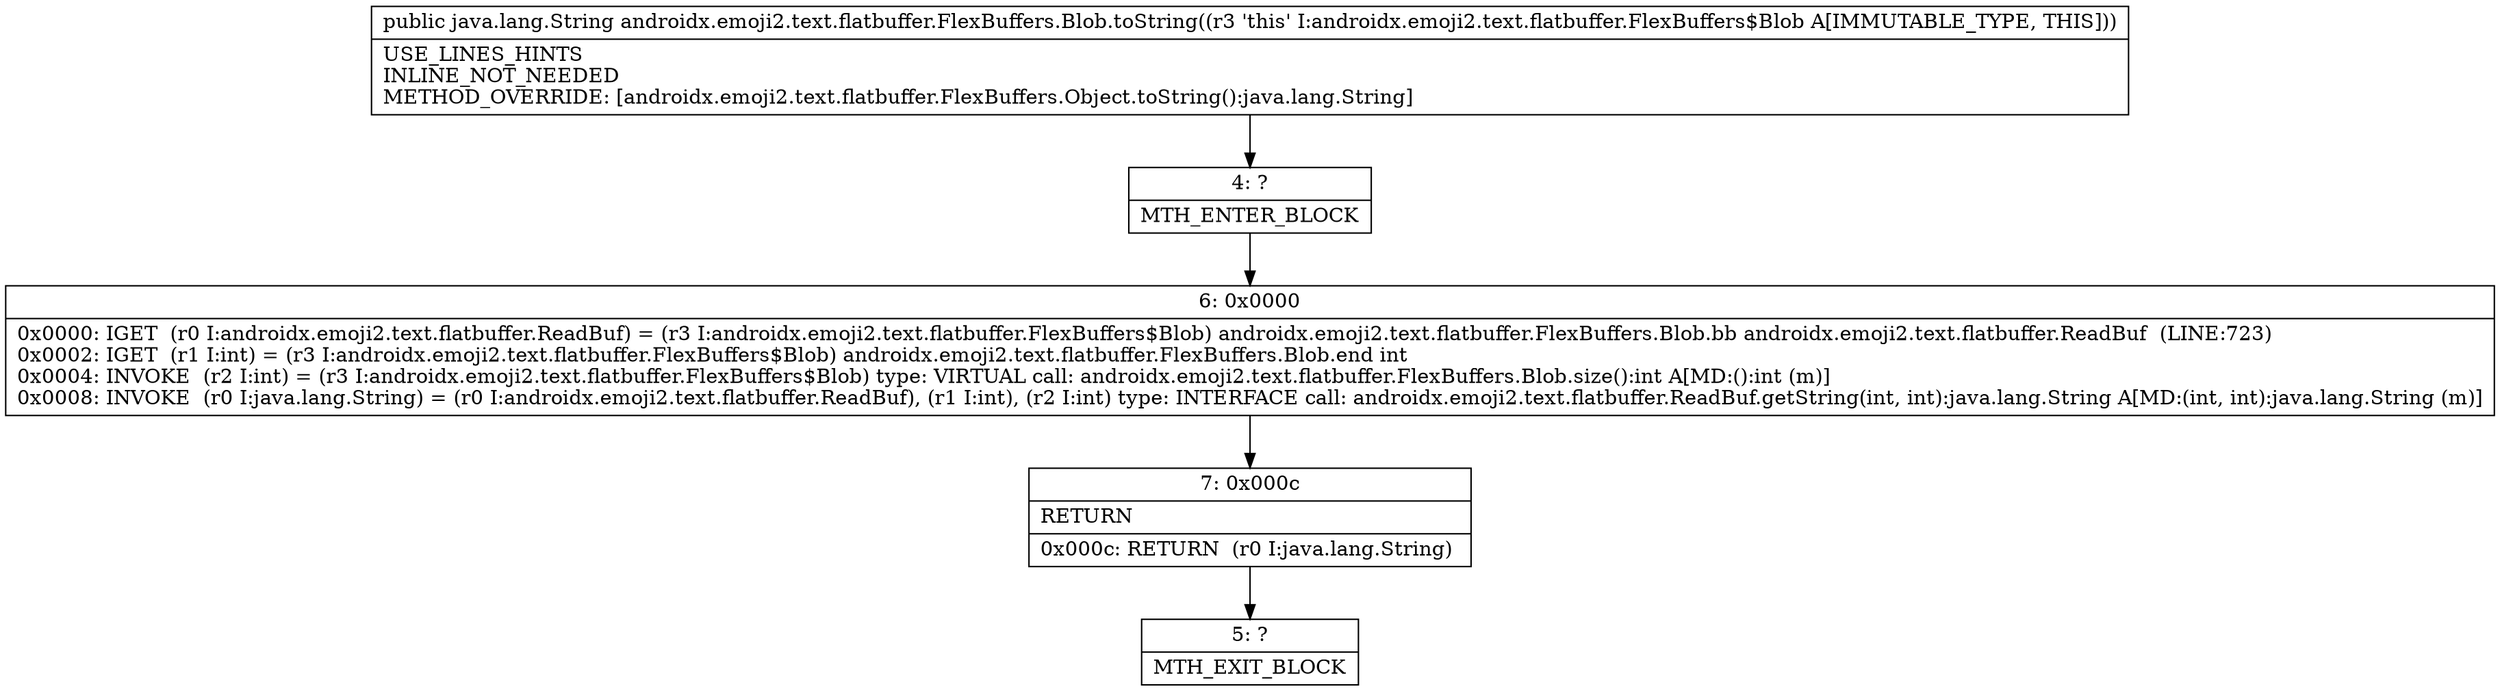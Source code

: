 digraph "CFG forandroidx.emoji2.text.flatbuffer.FlexBuffers.Blob.toString()Ljava\/lang\/String;" {
Node_4 [shape=record,label="{4\:\ ?|MTH_ENTER_BLOCK\l}"];
Node_6 [shape=record,label="{6\:\ 0x0000|0x0000: IGET  (r0 I:androidx.emoji2.text.flatbuffer.ReadBuf) = (r3 I:androidx.emoji2.text.flatbuffer.FlexBuffers$Blob) androidx.emoji2.text.flatbuffer.FlexBuffers.Blob.bb androidx.emoji2.text.flatbuffer.ReadBuf  (LINE:723)\l0x0002: IGET  (r1 I:int) = (r3 I:androidx.emoji2.text.flatbuffer.FlexBuffers$Blob) androidx.emoji2.text.flatbuffer.FlexBuffers.Blob.end int \l0x0004: INVOKE  (r2 I:int) = (r3 I:androidx.emoji2.text.flatbuffer.FlexBuffers$Blob) type: VIRTUAL call: androidx.emoji2.text.flatbuffer.FlexBuffers.Blob.size():int A[MD:():int (m)]\l0x0008: INVOKE  (r0 I:java.lang.String) = (r0 I:androidx.emoji2.text.flatbuffer.ReadBuf), (r1 I:int), (r2 I:int) type: INTERFACE call: androidx.emoji2.text.flatbuffer.ReadBuf.getString(int, int):java.lang.String A[MD:(int, int):java.lang.String (m)]\l}"];
Node_7 [shape=record,label="{7\:\ 0x000c|RETURN\l|0x000c: RETURN  (r0 I:java.lang.String) \l}"];
Node_5 [shape=record,label="{5\:\ ?|MTH_EXIT_BLOCK\l}"];
MethodNode[shape=record,label="{public java.lang.String androidx.emoji2.text.flatbuffer.FlexBuffers.Blob.toString((r3 'this' I:androidx.emoji2.text.flatbuffer.FlexBuffers$Blob A[IMMUTABLE_TYPE, THIS]))  | USE_LINES_HINTS\lINLINE_NOT_NEEDED\lMETHOD_OVERRIDE: [androidx.emoji2.text.flatbuffer.FlexBuffers.Object.toString():java.lang.String]\l}"];
MethodNode -> Node_4;Node_4 -> Node_6;
Node_6 -> Node_7;
Node_7 -> Node_5;
}

